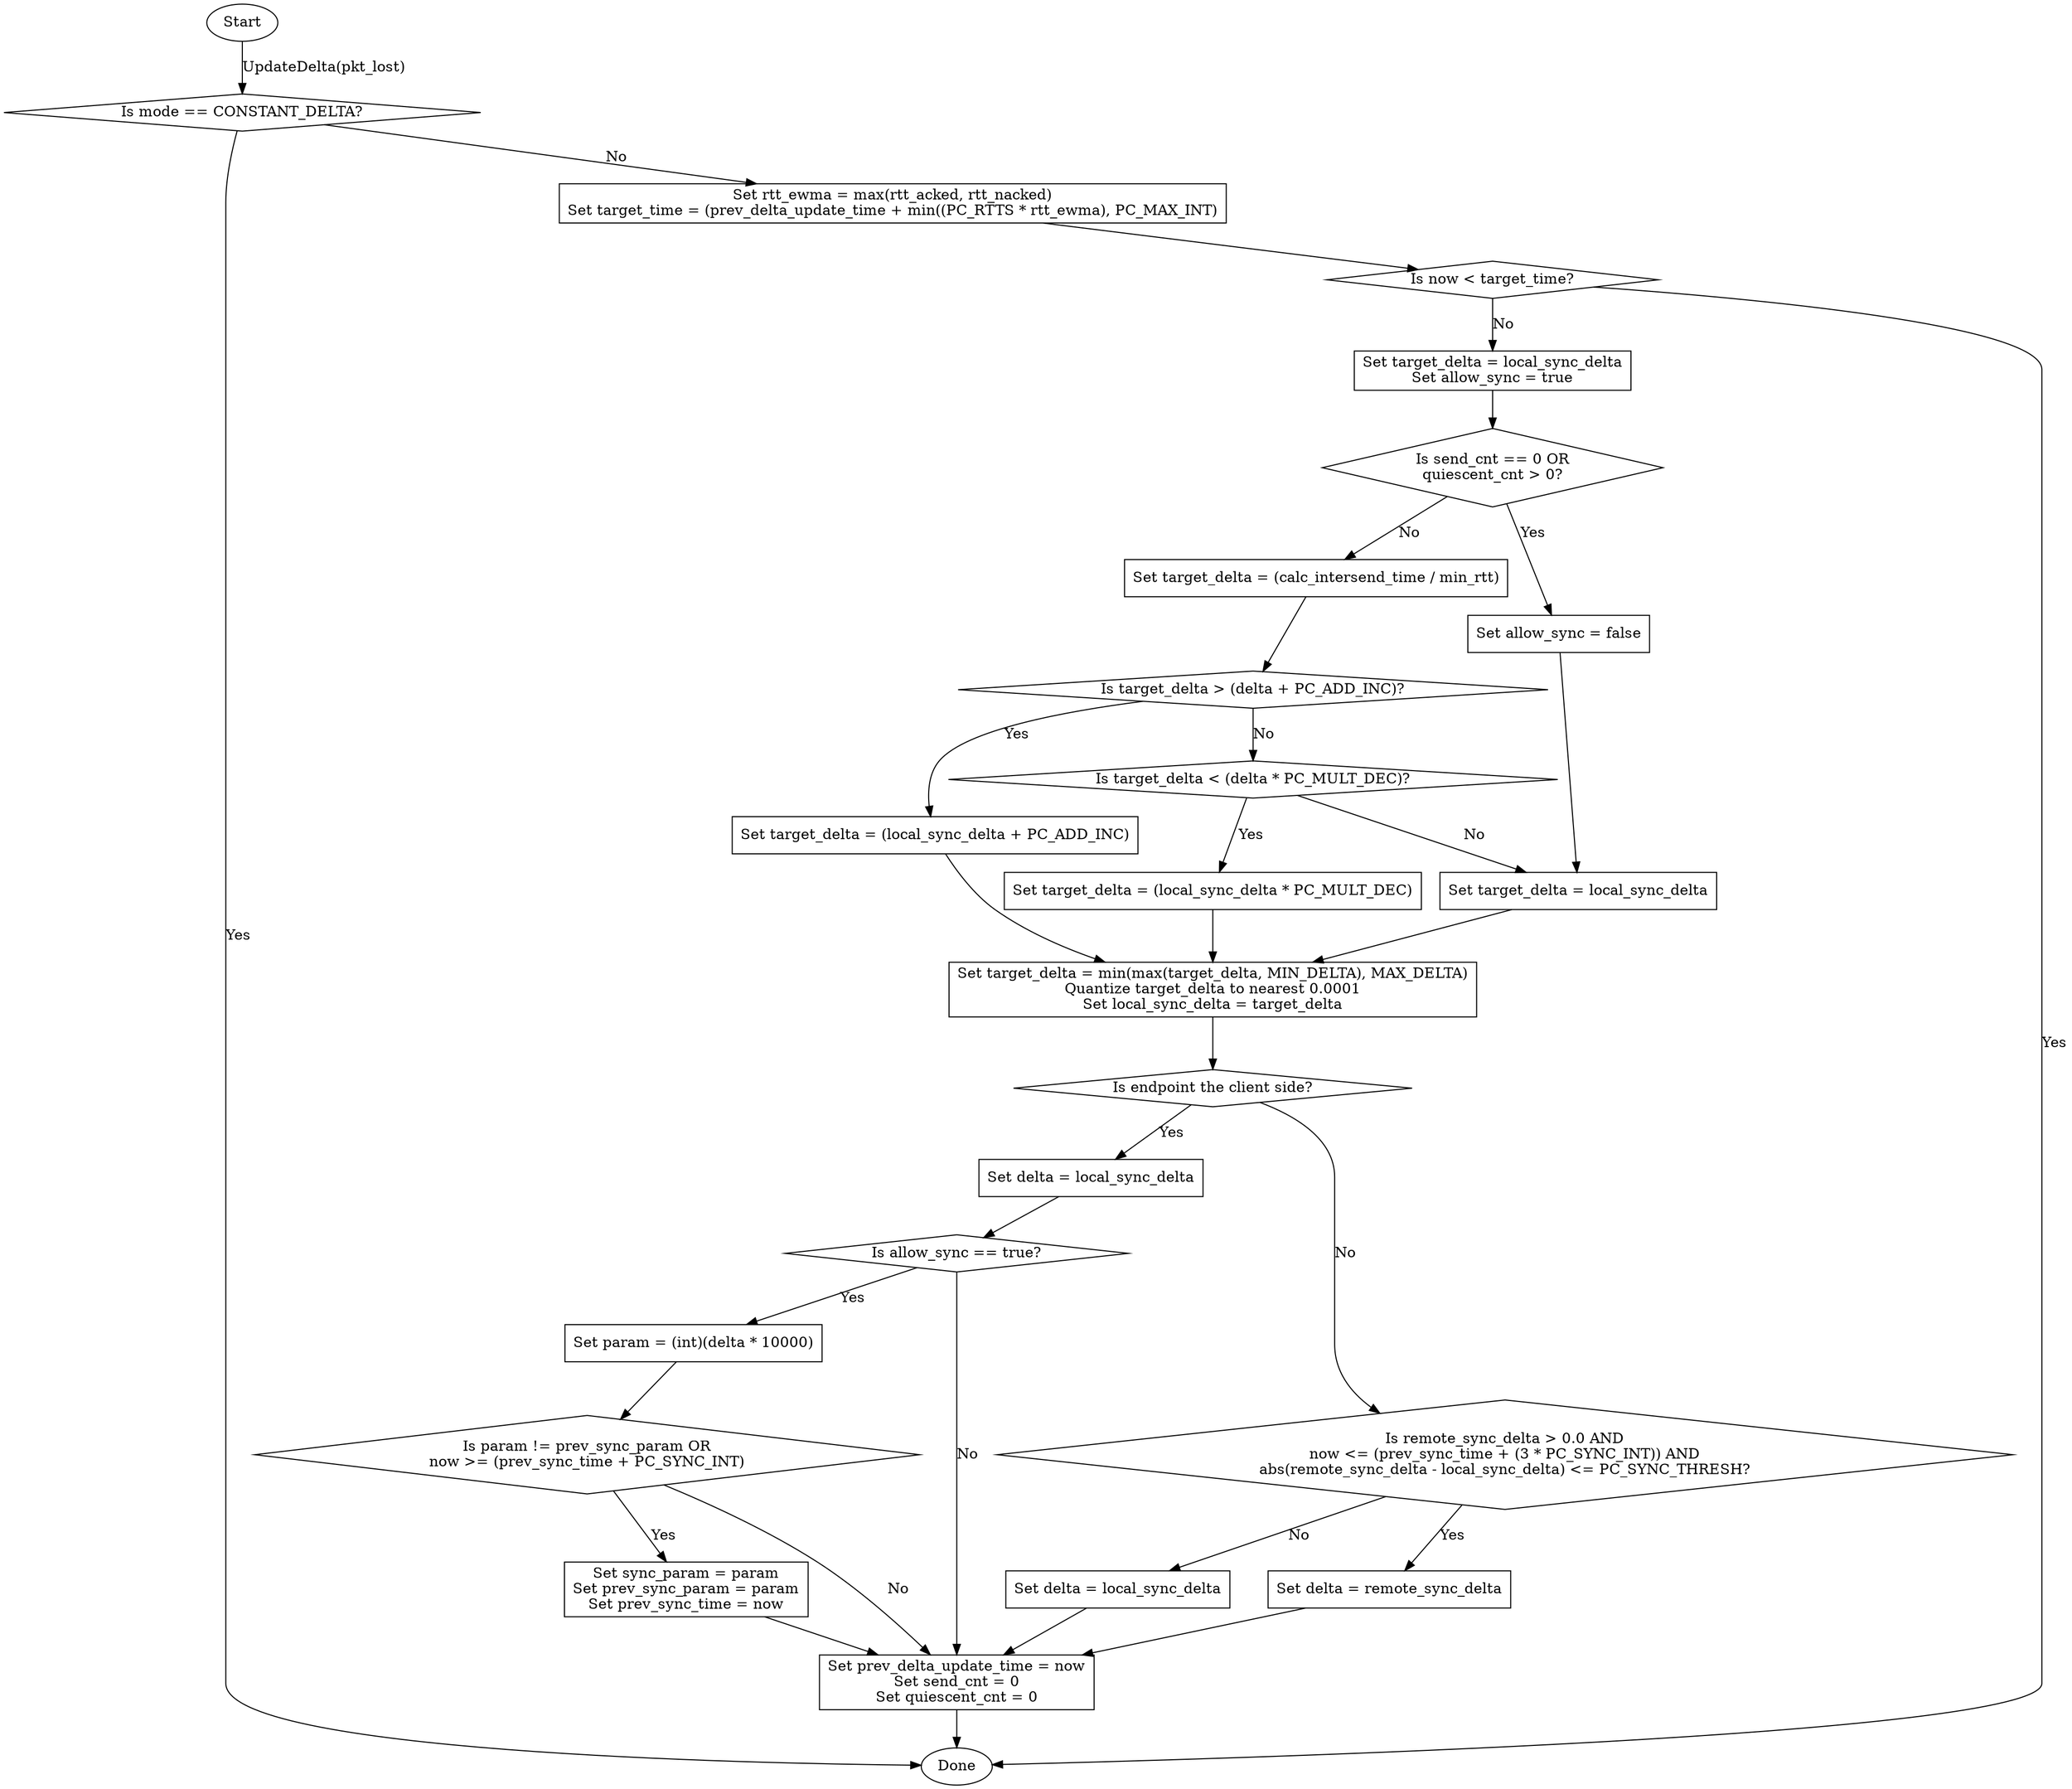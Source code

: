 digraph sliq_copa_updatedelta {
    strt [ shape = ellipse, label = "Start" ];
    done [ shape = ellipse, label = "Done" ];
    blk1 [ shape = box,     label = "Set rtt_ewma = max(rtt_acked, rtt_nacked)\nSet target_time = (prev_delta_update_time + min((PC_RTTS * rtt_ewma), PC_MAX_INT)" ];
    blk2 [ shape = box,     label = "Set target_delta = local_sync_delta\nSet allow_sync = true" ];
    blk3 [ shape = box,     label = "Set allow_sync = false" ];
    blk4 [ shape = box,     label = "Set target_delta = (calc_intersend_time / min_rtt)" ];
    blk5 [ shape = box,     label = "Set target_delta = (local_sync_delta + PC_ADD_INC)" ];
    blk6 [ shape = box,     label = "Set target_delta = (local_sync_delta * PC_MULT_DEC)" ];
    blk7 [ shape = box,     label = "Set target_delta = local_sync_delta" ];
    blk8 [ shape = box,     label = "Set target_delta = min(max(target_delta, MIN_DELTA), MAX_DELTA)\nQuantize target_delta to nearest 0.0001\nSet local_sync_delta = target_delta" ];
    blk9 [ shape = box,     label = "Set delta = local_sync_delta" ];
    blk10 [ shape = box,     label = "Set param = (int)(delta * 10000)" ];
    blk11 [ shape = box,     label = "Set sync_param = param\nSet prev_sync_param = param\nSet prev_sync_time = now" ];
    blk12 [ shape = box,     label = "Set delta = remote_sync_delta" ];
    blk13 [ shape = box,     label = "Set delta = local_sync_delta" ];
    blk14 [ shape = box,     label = "Set prev_delta_update_time = now\nSet send_cnt = 0\nSet quiescent_cnt = 0" ];
    dsc1 [ shape = diamond, label = "Is mode == CONSTANT_DELTA?" ];
    dsc2 [ shape = diamond, label = "Is now < target_time?" ];
    dsc3 [ shape = diamond, label = "Is send_cnt == 0 OR\nquiescent_cnt > 0?" ];
    dsc4 [ shape = diamond, label = "Is target_delta > (delta + PC_ADD_INC)?" ];
    dsc5 [ shape = diamond, label = "Is target_delta < (delta * PC_MULT_DEC)?" ];
    dsc6 [ shape = diamond, label = "Is endpoint the client side?" ];
    dsc7 [ shape = diamond, label = "Is allow_sync == true?" ];
    dsc8 [ shape = diamond, label = "Is param != prev_sync_param OR\nnow >= (prev_sync_time + PC_SYNC_INT)" ];
    dsc9 [ shape = diamond, label = "Is remote_sync_delta > 0.0 AND\nnow <= (prev_sync_time + (3 * PC_SYNC_INT)) AND\nabs(remote_sync_delta - local_sync_delta) <= PC_SYNC_THRESH?" ];

    strt -> dsc1 [ label = "UpdateDelta(pkt_lost)" ];
    dsc1 -> done [ label = "Yes" ];
    dsc1 -> blk1 [ label = "No" ];
    blk1 -> dsc2;
    dsc2 -> done [ label = "Yes" ];
    dsc2 -> blk2 [ label = "No" ];
    blk2 -> dsc3;
    dsc3 -> blk3 [ label = "Yes" ];
    dsc3 -> blk4 [ label = "No" ];
    blk3 -> blk7;
    blk4 -> dsc4;
    dsc4 -> blk5 [ label = "Yes" ];
    dsc4 -> dsc5 [ label = "No" ];
    dsc5 -> blk6 [ label = "Yes" ];
    dsc5 -> blk7 [ label = "No" ];
    blk5 -> blk8;
    blk6 -> blk8;
    blk7 -> blk8;
    blk8 -> dsc6;
    dsc6 -> blk9 [ label = "Yes" ];
    dsc6 -> dsc9 [ label = "No" ];
    blk9 -> dsc7;
    dsc7  -> blk10 [ label = "Yes" ];
    dsc7  -> blk14 [ label = "No" ];
    blk10 -> dsc8;
    dsc8  -> blk11 [ label = "Yes" ];
    dsc8  -> blk14 [ label = "No" ];
    blk11 -> blk14;
    dsc9  -> blk12 [ label = "Yes" ];
    dsc9  -> blk13 [ label = "No" ];
    blk12 -> blk14;
    blk13 -> blk14;
    blk14 -> done;
}
